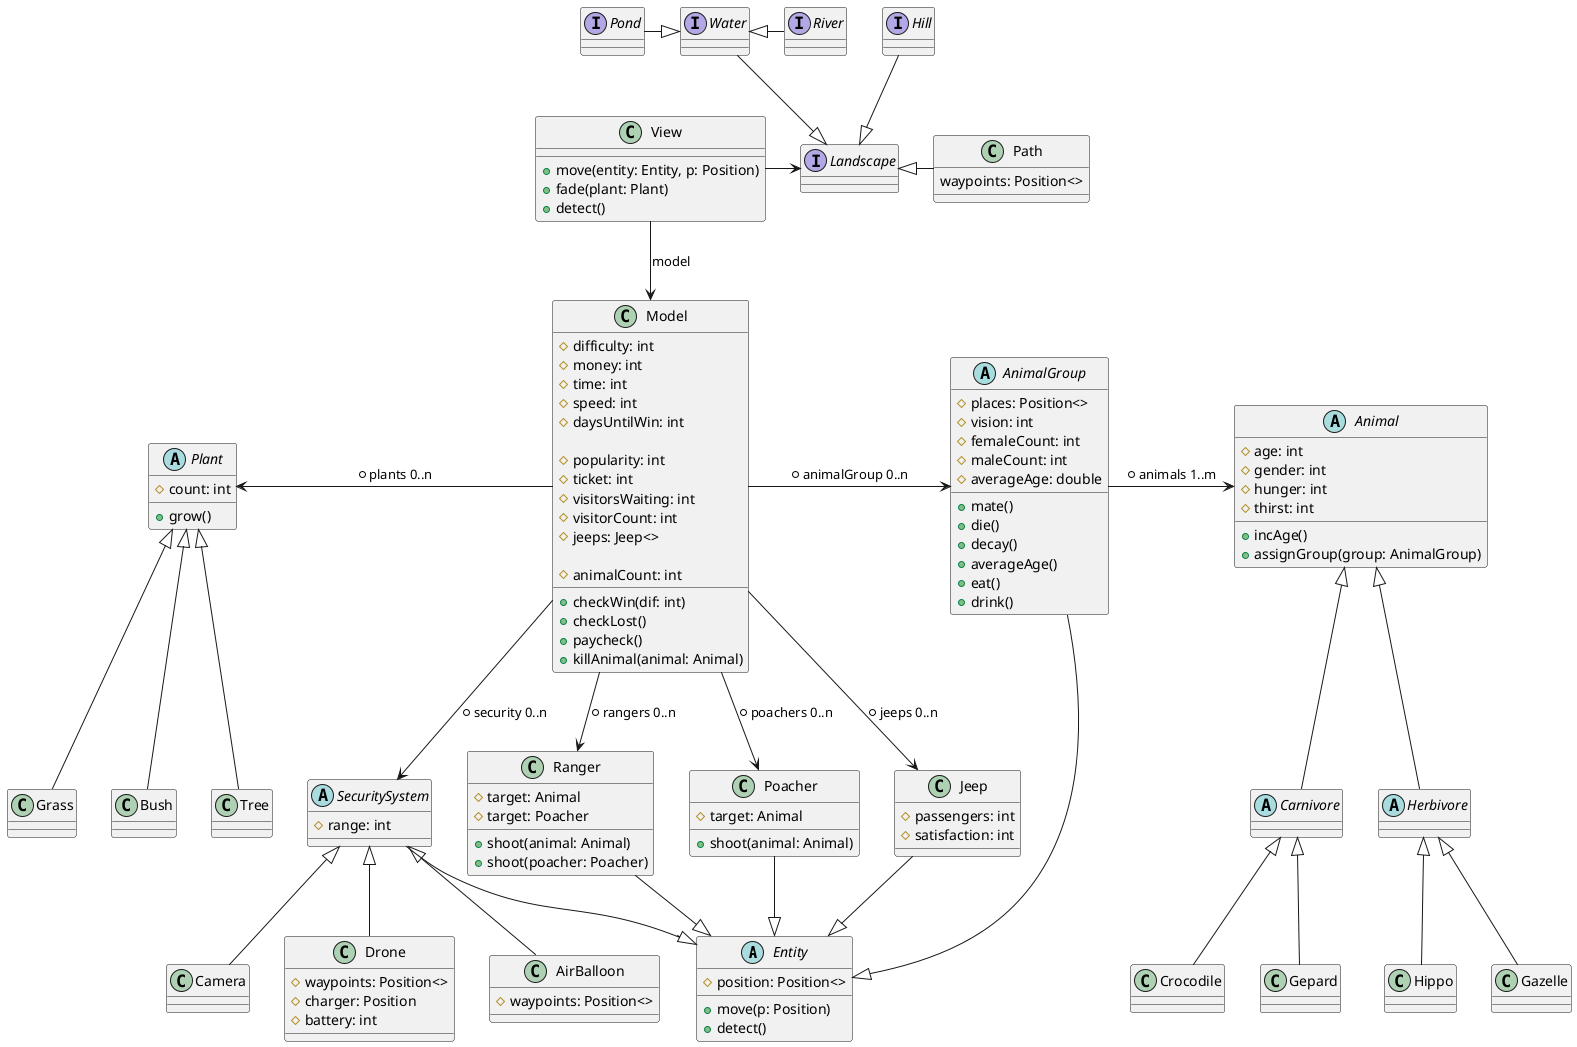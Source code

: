 @startuml class_diagram

abstract class Entity
{
    # position: Position<>
    'current position of the entity in the model

    + move(p: Position)
    'moves the entity to the given location in the model
    + detect()
    'detects other objects in the model
}

class View
{
    '# model: Model
    + move(entity: Entity, p: Position)
    'draws out the movement of an object
    + fade(plant: Plant)
    'changes opacity of a plant depending on their left over "food-value"
    + detect()
    'entities can detect nearby entities and other objects
}

class Model
{
    # difficulty: int
    'needed targets' multiplyer
    # money: int
    'the current amount of money the player has
    # time: int
    'time passed since game start
    # speed: int
    'time passing rate (multiplyer)
    # daysUntilWin: int
    'countdown for winning condition

    # popularity: int
    'sum of the satisfaction of visitors who reached the exit
    # ticket: int
    'money got for each quest
    # visitorsWaiting: int
    'visitors who not yet have available jeep
    # visitorCount: int
    'sum of visitors who entered since the start of game
    # jeeps: Jeep<>
    'list of owned jeeps

    # animalCount: int
    'number of individual animals currently on the field
    '# animalGroups: AnimalGroup<>
    'all different groups of animals on the field
    '# plants: Plant<>
    'current plants on the field
    '# rangers: Ranger<>
    'rangers already hired
    '# poachers: Poacher<>
    'poachers currently on the field (somewhere)
    '# security: SecuritySystem<>
    'all the different security componens
    
    + checkWin(dif: int)
    'checks winning conditions
    + checkLost()
    'checks loosing conditions
    + paycheck()
    'decreases money for rangers to be payed
    'if there isn't enough money, remove ranger from list
    + killAnimal(animal: Animal)
    'increases money and decreases animalCount after ranger shoots an animal
}

abstract class Animal 
{
    # age: int
    # gender: int
    # hunger: int
    # thirst: int

    + incAge()
    'aging
    + assignGroup(group: AnimalGroup)
    'give this animal to a given group
}

abstract class AnimalGroup
{
    '# animals: Animal<>
    'individual animals in the group
    # places: Position<>
    'list of eating and drinking places already known my the group members
    # vision: int
    'range of which the group can detect
    # femaleCount: int
    # maleCount: int
    'number of gender of individuals
    # averageAge: double
    'do we even need this?

    + mate()
    'creates a new animal and adds it to the list
    + die()
    'checks if an animal is at a dying age or hunger or thirst reach a critical level
    + decay()
    'increases hunger and thirst
    + averageAge()
    'reassigns average age (do we need this?)
    + eat()
    'decreases hunger of every animal
    + drink()
    'decreases thirst of every animal

}

abstract class Carnivore
abstract class Herbivore

class Hippo
class Gazelle
class Crocodile
class Gepard


abstract class Plant
{
    # count: int 
    'how much "food-value" does this plant has
    + grow()
    'regenerating after being eaten of
}

class Grass {}
class Bush {}
class Tree {}


class Ranger
{
    # target: Animal
    'the species of animal to be killed
    # target: Poacher
    'the detected poacher to be eliminated

    + shoot(animal: Animal)
    + shoot(poacher: Poacher) 
    'shooting of animals or poachers
}
class Poacher
{
    # target: Animal
    + shoot(animal: Animal) 
}


interface Landscape
interface Hill 
interface Water
interface River
interface Pond
class Path 
{
    waypoints: Position<>
    'waypoints which between the jeeps are going to go
}


class Jeep
{
    # passengers: int
    'number of passengers (1-4)
    # satisfaction: int
    'number calculated depending on how many and what kind of animals did the jeep detect
}


abstract class SecuritySystem
{
    # range: int
}
class Camera
class Drone 
{
    # waypoints: Position<>
    # charger: Position
    # battery: int
}
class AirBalloon
{
    # waypoints: Position<>
}


Grass -up-|> Plant 
Bush -up-|> Plant 
Tree -up-|> Plant 

Carnivore -up-|> Animal
Herbivore -up-|> Animal

Hippo -up-|> Herbivore
Gazelle -up-|> Herbivore
Crocodile -up-|> Carnivore
Gepard -up-|> Carnivore

View -down-> Model : model
View -right->Landscape
Hill -down-|> Landscape
Water -down-|> Landscape
River -left-|> Water
Pond -right-|> Water
Path -left-|> Landscape


Model -right-> AnimalGroup : *animalGroup 0..n
Model -left-> Plant : *plants 0..n
Model -down-> Ranger : *rangers 0..n
Model -down-> Jeep : *jeeps 0..n
Model -down-> Poacher :*poachers 0..n
Model -down-> SecuritySystem : *security 0..n
AnimalGroup -right-> Animal : *animals 1..m


Ranger         -down-|> Entity
Poacher        -down-|> Entity
Jeep           -down-|> Entity
SecuritySystem -down-|> Entity
AnimalGroup    -down-|> Entity

Camera     -up-|> SecuritySystem
Drone      -up-|> SecuritySystem
AirBalloon -up-|> SecuritySystem

@enduml

